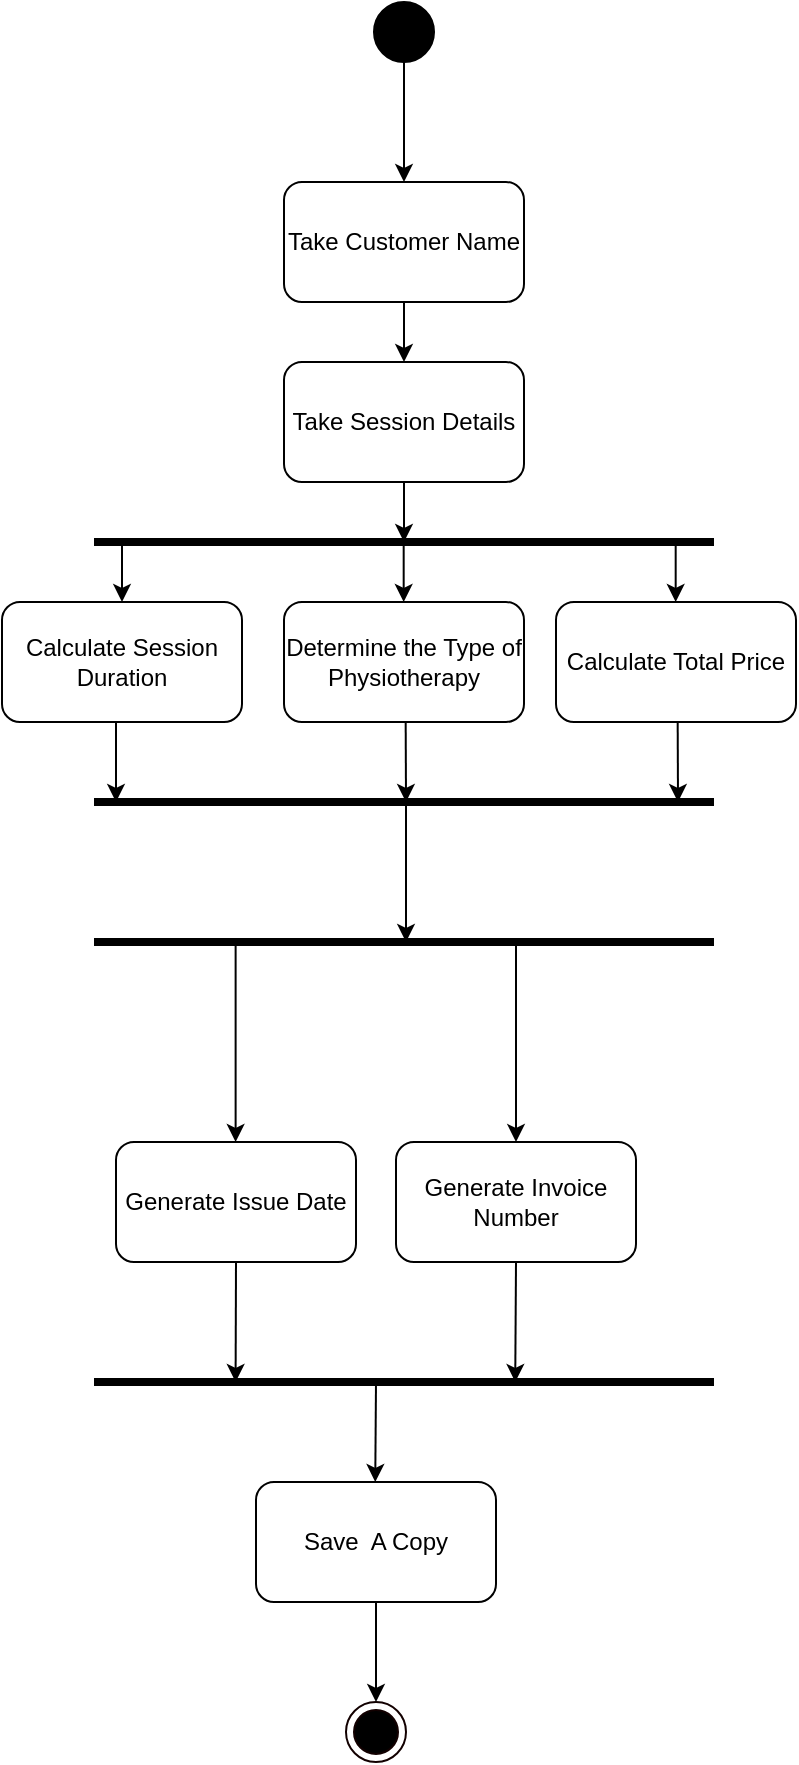 <mxfile version="22.0.6" type="github">
  <diagram name="Page-1" id="k9bkRX0uMN_48q9yWBab">
    <mxGraphModel dx="2933" dy="1480" grid="1" gridSize="10" guides="1" tooltips="1" connect="1" arrows="1" fold="1" page="1" pageScale="1" pageWidth="827" pageHeight="1169" math="0" shadow="0">
      <root>
        <mxCell id="0" />
        <mxCell id="1" parent="0" />
        <mxCell id="QarHhk8M4c_gw4onXxdP-1" value="" style="ellipse;html=1;shape=endState;fillColor=#000000;strokeColor=#120000;" vertex="1" parent="1">
          <mxGeometry x="385" y="970" width="30" height="30" as="geometry" />
        </mxCell>
        <mxCell id="QarHhk8M4c_gw4onXxdP-7" value="" style="edgeStyle=orthogonalEdgeStyle;rounded=0;orthogonalLoop=1;jettySize=auto;html=1;" edge="1" parent="1" source="QarHhk8M4c_gw4onXxdP-2" target="QarHhk8M4c_gw4onXxdP-5">
          <mxGeometry relative="1" as="geometry" />
        </mxCell>
        <mxCell id="QarHhk8M4c_gw4onXxdP-2" value="" style="ellipse;fillColor=strokeColor;html=1;" vertex="1" parent="1">
          <mxGeometry x="399" y="120" width="30" height="30" as="geometry" />
        </mxCell>
        <mxCell id="QarHhk8M4c_gw4onXxdP-8" value="" style="edgeStyle=orthogonalEdgeStyle;rounded=0;orthogonalLoop=1;jettySize=auto;html=1;" edge="1" parent="1" source="QarHhk8M4c_gw4onXxdP-5" target="QarHhk8M4c_gw4onXxdP-6">
          <mxGeometry relative="1" as="geometry" />
        </mxCell>
        <mxCell id="QarHhk8M4c_gw4onXxdP-5" value="Take Customer Name" style="rounded=1;whiteSpace=wrap;html=1;" vertex="1" parent="1">
          <mxGeometry x="354" y="210" width="120" height="60" as="geometry" />
        </mxCell>
        <mxCell id="QarHhk8M4c_gw4onXxdP-13" value="" style="edgeStyle=orthogonalEdgeStyle;rounded=0;orthogonalLoop=1;jettySize=auto;html=1;" edge="1" parent="1" source="QarHhk8M4c_gw4onXxdP-6">
          <mxGeometry relative="1" as="geometry">
            <mxPoint x="414" y="390" as="targetPoint" />
          </mxGeometry>
        </mxCell>
        <mxCell id="QarHhk8M4c_gw4onXxdP-6" value="Take Session Details" style="rounded=1;whiteSpace=wrap;html=1;" vertex="1" parent="1">
          <mxGeometry x="354" y="300" width="120" height="60" as="geometry" />
        </mxCell>
        <mxCell id="QarHhk8M4c_gw4onXxdP-9" value="Calculate Session Duration" style="rounded=1;whiteSpace=wrap;html=1;" vertex="1" parent="1">
          <mxGeometry x="213" y="420" width="120" height="60" as="geometry" />
        </mxCell>
        <mxCell id="QarHhk8M4c_gw4onXxdP-10" value="Determine the Type of Physiotherapy" style="rounded=1;whiteSpace=wrap;html=1;" vertex="1" parent="1">
          <mxGeometry x="354" y="420" width="120" height="60" as="geometry" />
        </mxCell>
        <mxCell id="QarHhk8M4c_gw4onXxdP-11" value="Calculate Total Price" style="rounded=1;whiteSpace=wrap;html=1;" vertex="1" parent="1">
          <mxGeometry x="490" y="420" width="120" height="60" as="geometry" />
        </mxCell>
        <mxCell id="QarHhk8M4c_gw4onXxdP-12" value="" style="endArrow=none;html=1;rounded=0;strokeWidth=4;" edge="1" parent="1">
          <mxGeometry width="50" height="50" relative="1" as="geometry">
            <mxPoint x="259" y="390" as="sourcePoint" />
            <mxPoint x="569" y="390" as="targetPoint" />
          </mxGeometry>
        </mxCell>
        <mxCell id="QarHhk8M4c_gw4onXxdP-14" value="" style="endArrow=classic;html=1;rounded=0;entryX=0.5;entryY=0;entryDx=0;entryDy=0;" edge="1" parent="1" target="QarHhk8M4c_gw4onXxdP-9">
          <mxGeometry width="50" height="50" relative="1" as="geometry">
            <mxPoint x="273" y="390" as="sourcePoint" />
            <mxPoint x="320" y="330" as="targetPoint" />
          </mxGeometry>
        </mxCell>
        <mxCell id="QarHhk8M4c_gw4onXxdP-15" value="" style="endArrow=classic;html=1;rounded=0;entryX=0.5;entryY=0;entryDx=0;entryDy=0;" edge="1" parent="1">
          <mxGeometry width="50" height="50" relative="1" as="geometry">
            <mxPoint x="413.84" y="390" as="sourcePoint" />
            <mxPoint x="413.84" y="420" as="targetPoint" />
          </mxGeometry>
        </mxCell>
        <mxCell id="QarHhk8M4c_gw4onXxdP-16" value="" style="endArrow=classic;html=1;rounded=0;entryX=0.5;entryY=0;entryDx=0;entryDy=0;" edge="1" parent="1">
          <mxGeometry width="50" height="50" relative="1" as="geometry">
            <mxPoint x="549.84" y="390" as="sourcePoint" />
            <mxPoint x="549.84" y="420" as="targetPoint" />
          </mxGeometry>
        </mxCell>
        <mxCell id="QarHhk8M4c_gw4onXxdP-17" value="Generate Issue Date" style="rounded=1;whiteSpace=wrap;html=1;" vertex="1" parent="1">
          <mxGeometry x="270" y="690" width="120" height="60" as="geometry" />
        </mxCell>
        <mxCell id="QarHhk8M4c_gw4onXxdP-18" value="Generate Invoice Number" style="rounded=1;whiteSpace=wrap;html=1;" vertex="1" parent="1">
          <mxGeometry x="410" y="690" width="120" height="60" as="geometry" />
        </mxCell>
        <mxCell id="QarHhk8M4c_gw4onXxdP-19" value="" style="endArrow=none;html=1;rounded=0;strokeWidth=4;" edge="1" parent="1">
          <mxGeometry width="50" height="50" relative="1" as="geometry">
            <mxPoint x="259" y="520" as="sourcePoint" />
            <mxPoint x="569" y="520" as="targetPoint" />
          </mxGeometry>
        </mxCell>
        <mxCell id="QarHhk8M4c_gw4onXxdP-23" value="" style="endArrow=none;html=1;rounded=0;strokeWidth=4;" edge="1" parent="1">
          <mxGeometry width="50" height="50" relative="1" as="geometry">
            <mxPoint x="259" y="590" as="sourcePoint" />
            <mxPoint x="569" y="590" as="targetPoint" />
          </mxGeometry>
        </mxCell>
        <mxCell id="QarHhk8M4c_gw4onXxdP-24" value="" style="edgeStyle=orthogonalEdgeStyle;rounded=0;orthogonalLoop=1;jettySize=auto;html=1;" edge="1" parent="1">
          <mxGeometry relative="1" as="geometry">
            <mxPoint x="415" y="520" as="sourcePoint" />
            <mxPoint x="415" y="590" as="targetPoint" />
          </mxGeometry>
        </mxCell>
        <mxCell id="QarHhk8M4c_gw4onXxdP-25" value="" style="endArrow=classic;html=1;rounded=0;entryX=0.5;entryY=0;entryDx=0;entryDy=0;" edge="1" parent="1" target="QarHhk8M4c_gw4onXxdP-18">
          <mxGeometry width="50" height="50" relative="1" as="geometry">
            <mxPoint x="470" y="590" as="sourcePoint" />
            <mxPoint x="380" y="640" as="targetPoint" />
          </mxGeometry>
        </mxCell>
        <mxCell id="QarHhk8M4c_gw4onXxdP-26" value="" style="endArrow=classic;html=1;rounded=0;entryX=0.5;entryY=0;entryDx=0;entryDy=0;" edge="1" parent="1">
          <mxGeometry width="50" height="50" relative="1" as="geometry">
            <mxPoint x="329.81" y="590" as="sourcePoint" />
            <mxPoint x="329.81" y="690" as="targetPoint" />
          </mxGeometry>
        </mxCell>
        <mxCell id="QarHhk8M4c_gw4onXxdP-28" value="" style="endArrow=classic;html=1;rounded=0;" edge="1" parent="1">
          <mxGeometry width="50" height="50" relative="1" as="geometry">
            <mxPoint x="270" y="480" as="sourcePoint" />
            <mxPoint x="270" y="520" as="targetPoint" />
          </mxGeometry>
        </mxCell>
        <mxCell id="QarHhk8M4c_gw4onXxdP-29" value="" style="endArrow=classic;html=1;rounded=0;" edge="1" parent="1">
          <mxGeometry width="50" height="50" relative="1" as="geometry">
            <mxPoint x="414.84" y="480" as="sourcePoint" />
            <mxPoint x="415" y="520" as="targetPoint" />
          </mxGeometry>
        </mxCell>
        <mxCell id="QarHhk8M4c_gw4onXxdP-30" value="" style="endArrow=classic;html=1;rounded=0;" edge="1" parent="1">
          <mxGeometry width="50" height="50" relative="1" as="geometry">
            <mxPoint x="550.84" y="480" as="sourcePoint" />
            <mxPoint x="551" y="520" as="targetPoint" />
          </mxGeometry>
        </mxCell>
        <mxCell id="QarHhk8M4c_gw4onXxdP-31" value="" style="endArrow=none;html=1;rounded=0;strokeWidth=4;" edge="1" parent="1">
          <mxGeometry width="50" height="50" relative="1" as="geometry">
            <mxPoint x="259" y="810" as="sourcePoint" />
            <mxPoint x="569" y="810" as="targetPoint" />
          </mxGeometry>
        </mxCell>
        <mxCell id="QarHhk8M4c_gw4onXxdP-32" value="" style="endArrow=classic;html=1;rounded=0;entryX=0.5;entryY=0;entryDx=0;entryDy=0;" edge="1" parent="1">
          <mxGeometry width="50" height="50" relative="1" as="geometry">
            <mxPoint x="330" y="750" as="sourcePoint" />
            <mxPoint x="329.8" y="810" as="targetPoint" />
          </mxGeometry>
        </mxCell>
        <mxCell id="QarHhk8M4c_gw4onXxdP-33" value="" style="endArrow=classic;html=1;rounded=0;entryX=0.5;entryY=0;entryDx=0;entryDy=0;" edge="1" parent="1">
          <mxGeometry width="50" height="50" relative="1" as="geometry">
            <mxPoint x="470" y="750" as="sourcePoint" />
            <mxPoint x="469.62" y="810" as="targetPoint" />
          </mxGeometry>
        </mxCell>
        <mxCell id="QarHhk8M4c_gw4onXxdP-37" value="" style="edgeStyle=orthogonalEdgeStyle;rounded=0;orthogonalLoop=1;jettySize=auto;html=1;" edge="1" parent="1" source="QarHhk8M4c_gw4onXxdP-34" target="QarHhk8M4c_gw4onXxdP-1">
          <mxGeometry relative="1" as="geometry" />
        </mxCell>
        <mxCell id="QarHhk8M4c_gw4onXxdP-34" value="Save&amp;nbsp; A Copy" style="rounded=1;whiteSpace=wrap;html=1;" vertex="1" parent="1">
          <mxGeometry x="340" y="860" width="120" height="60" as="geometry" />
        </mxCell>
        <mxCell id="QarHhk8M4c_gw4onXxdP-35" value="" style="endArrow=classic;html=1;rounded=0;entryX=0.5;entryY=0;entryDx=0;entryDy=0;" edge="1" parent="1">
          <mxGeometry width="50" height="50" relative="1" as="geometry">
            <mxPoint x="400" y="810" as="sourcePoint" />
            <mxPoint x="399.63" y="860" as="targetPoint" />
          </mxGeometry>
        </mxCell>
      </root>
    </mxGraphModel>
  </diagram>
</mxfile>
